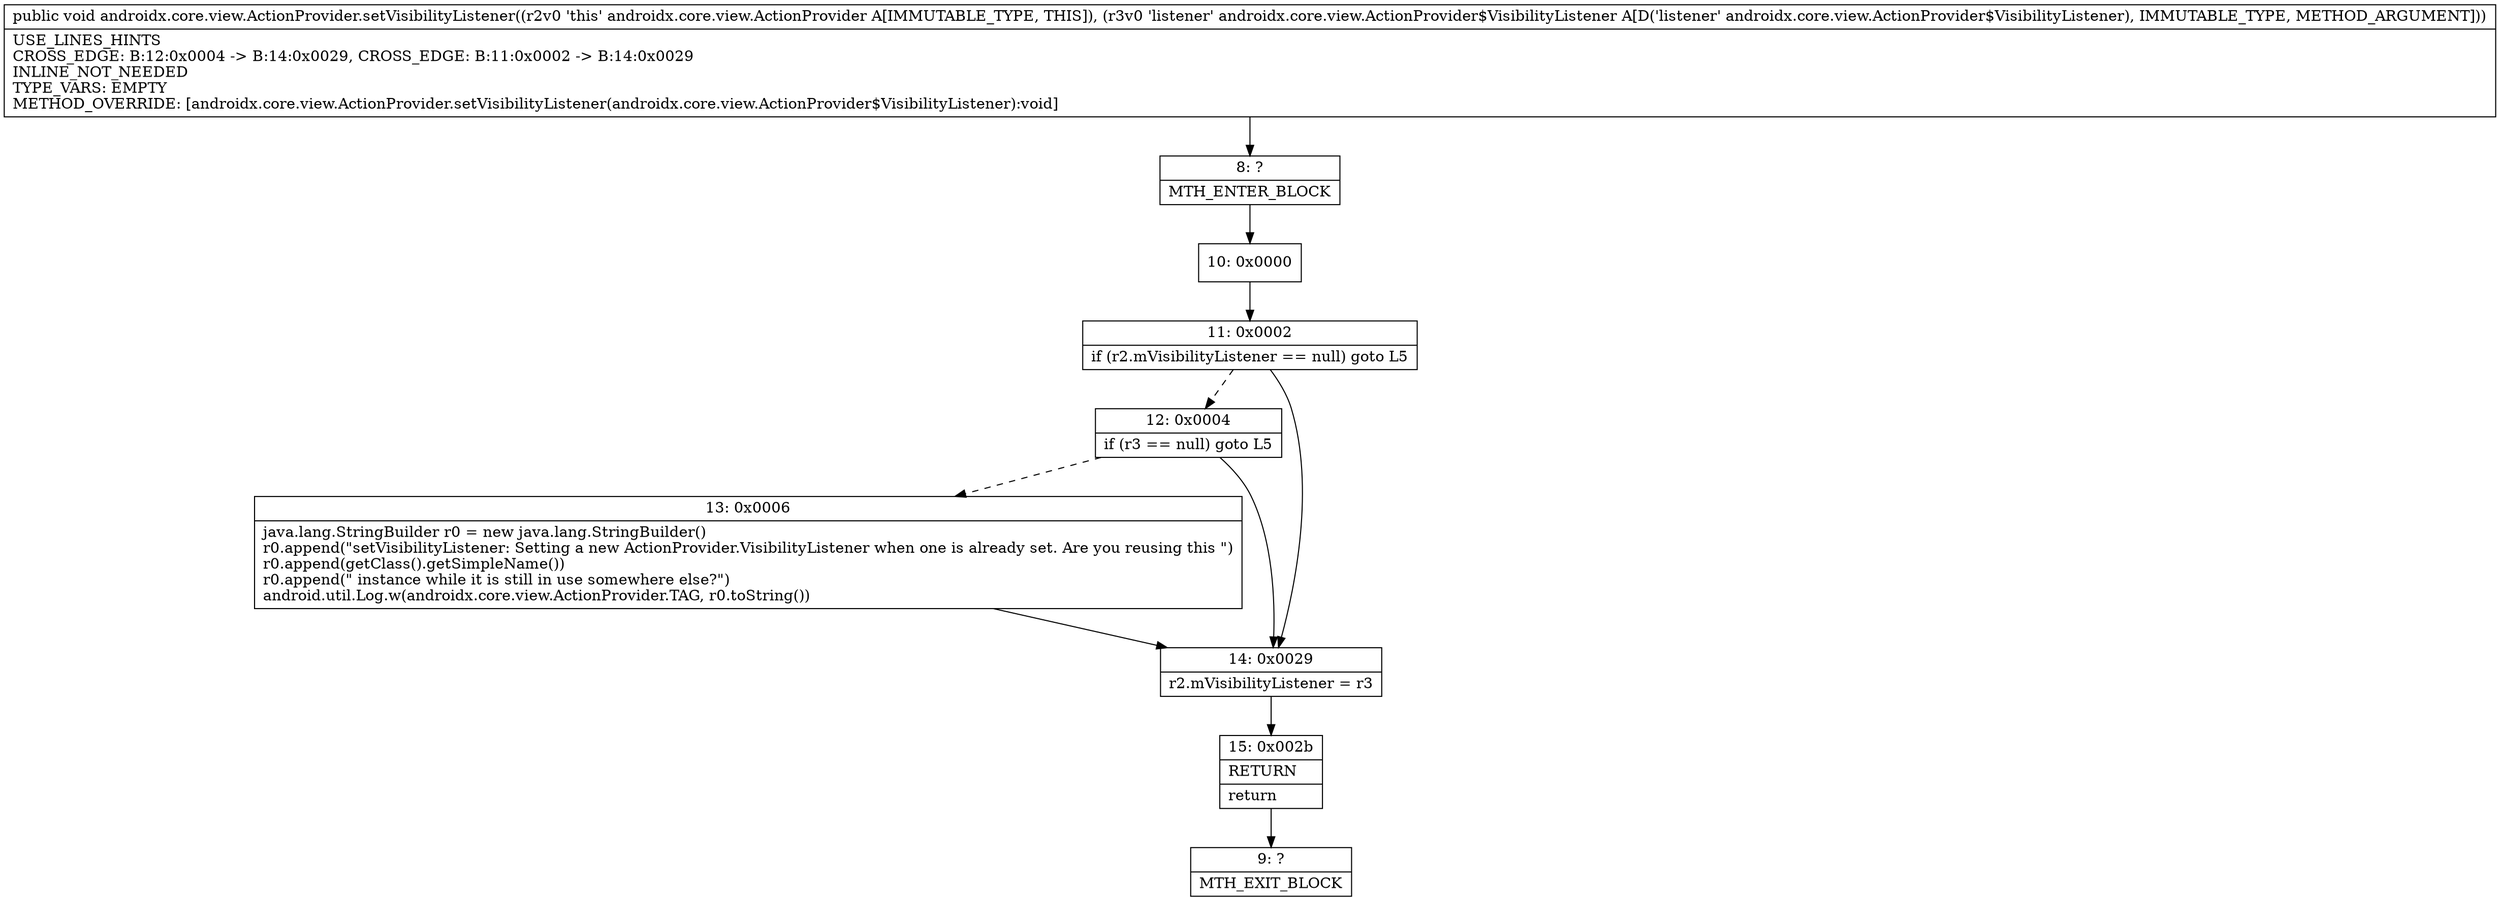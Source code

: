 digraph "CFG forandroidx.core.view.ActionProvider.setVisibilityListener(Landroidx\/core\/view\/ActionProvider$VisibilityListener;)V" {
Node_8 [shape=record,label="{8\:\ ?|MTH_ENTER_BLOCK\l}"];
Node_10 [shape=record,label="{10\:\ 0x0000}"];
Node_11 [shape=record,label="{11\:\ 0x0002|if (r2.mVisibilityListener == null) goto L5\l}"];
Node_12 [shape=record,label="{12\:\ 0x0004|if (r3 == null) goto L5\l}"];
Node_13 [shape=record,label="{13\:\ 0x0006|java.lang.StringBuilder r0 = new java.lang.StringBuilder()\lr0.append(\"setVisibilityListener: Setting a new ActionProvider.VisibilityListener when one is already set. Are you reusing this \")\lr0.append(getClass().getSimpleName())\lr0.append(\" instance while it is still in use somewhere else?\")\landroid.util.Log.w(androidx.core.view.ActionProvider.TAG, r0.toString())\l}"];
Node_14 [shape=record,label="{14\:\ 0x0029|r2.mVisibilityListener = r3\l}"];
Node_15 [shape=record,label="{15\:\ 0x002b|RETURN\l|return\l}"];
Node_9 [shape=record,label="{9\:\ ?|MTH_EXIT_BLOCK\l}"];
MethodNode[shape=record,label="{public void androidx.core.view.ActionProvider.setVisibilityListener((r2v0 'this' androidx.core.view.ActionProvider A[IMMUTABLE_TYPE, THIS]), (r3v0 'listener' androidx.core.view.ActionProvider$VisibilityListener A[D('listener' androidx.core.view.ActionProvider$VisibilityListener), IMMUTABLE_TYPE, METHOD_ARGUMENT]))  | USE_LINES_HINTS\lCROSS_EDGE: B:12:0x0004 \-\> B:14:0x0029, CROSS_EDGE: B:11:0x0002 \-\> B:14:0x0029\lINLINE_NOT_NEEDED\lTYPE_VARS: EMPTY\lMETHOD_OVERRIDE: [androidx.core.view.ActionProvider.setVisibilityListener(androidx.core.view.ActionProvider$VisibilityListener):void]\l}"];
MethodNode -> Node_8;Node_8 -> Node_10;
Node_10 -> Node_11;
Node_11 -> Node_12[style=dashed];
Node_11 -> Node_14;
Node_12 -> Node_13[style=dashed];
Node_12 -> Node_14;
Node_13 -> Node_14;
Node_14 -> Node_15;
Node_15 -> Node_9;
}

